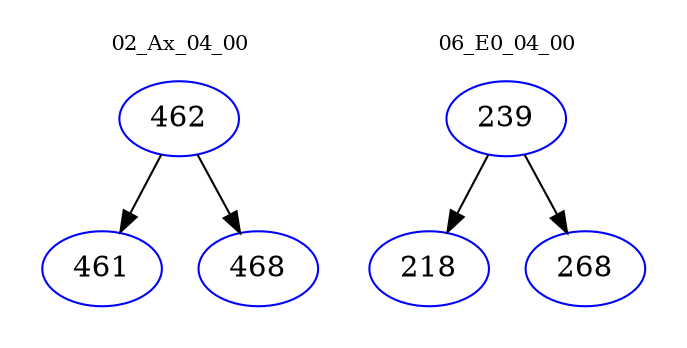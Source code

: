 digraph{
subgraph cluster_0 {
color = white
label = "02_Ax_04_00";
fontsize=10;
T0_462 [label="462", color="blue"]
T0_462 -> T0_461 [color="black"]
T0_461 [label="461", color="blue"]
T0_462 -> T0_468 [color="black"]
T0_468 [label="468", color="blue"]
}
subgraph cluster_1 {
color = white
label = "06_E0_04_00";
fontsize=10;
T1_239 [label="239", color="blue"]
T1_239 -> T1_218 [color="black"]
T1_218 [label="218", color="blue"]
T1_239 -> T1_268 [color="black"]
T1_268 [label="268", color="blue"]
}
}
